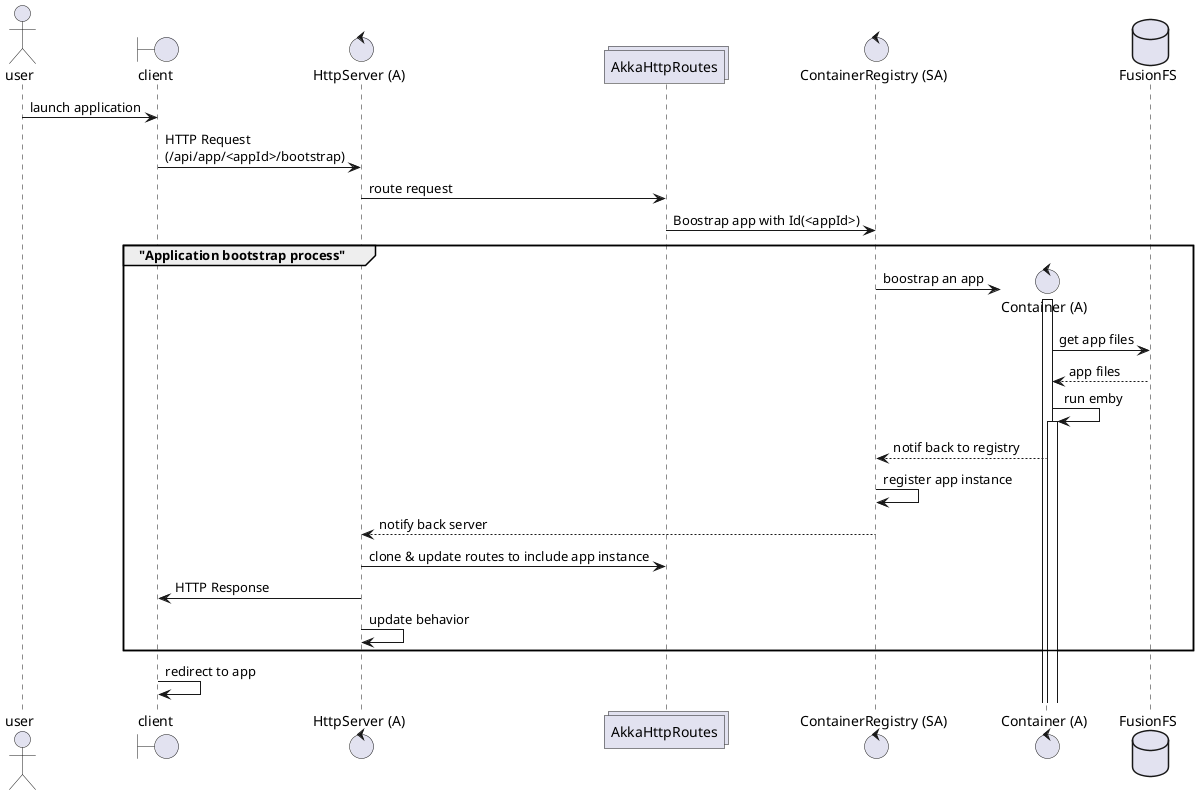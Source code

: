 @startuml emby-start
actor user
boundary client
control "HttpServer (A)" as server
collections AkkaHttpRoutes as routes
control "ContainerRegistry (SA)" as reg
control "Container (A)" as app
database FusionFS as fs

user -> client : launch application
client -> server : HTTP Request\n(/api/app/<appId>/bootstrap)
server -> routes : route request
routes -> reg : Boostrap app with Id(<appId>)
group "Application bootstrap process"
    create app
    reg -> app : boostrap an app
    activate app
    app -> fs : get app files
    app <-- fs : app files
    app -> app : run emby
    activate app
    reg <-- app : notif back to registry
    reg -> reg : register app instance
    server <-- reg : notify back server
    server -> routes : clone & update routes to include app instance
    client <- server : HTTP Response
    server -> server : update behavior
end
client -> client : redirect to app
@enduml

@startuml emby-classic-interact
actor user
boundary client
control "HttpServer (A)" as server
collections AkkaHttpRoutes as routes
control "ContainerRegistry (SA)" as reg
control "Container (A)" as app
collections "SessionManager (SA)" as session
database FusionFS as fs

activate session
activate reg
activate app

user -> client : interact with app
client -> server : HTTP Request\n(/api/app/routing/<sessionId>/...{internal_route})
server -> server : extract raw request & transform to local request
server -> routes : route local request
routes -> reg : get ActorRef
routes <-- reg : ActorRef
routes -> app : forward local request\n(/{internal_route})
app -> app : forward local request\nto local app server
activate app
app --> session : [optionaly] save session state
session --> fs : flush to file
server <-- app : response
deactivate app
client <-- server : HTTP Response
user <-- client : Update display
@enduml

@startuml emby-terminate
actor user
boundary client
control "HttpServer (A)" as server
collections AkkaHttpRoutes as routes
control "ContainerRegistry (SA)" as reg
control "Container (A)" as app

activate app
activate reg

user -> client : terminate application
client -> server : HTTP Request\n(/api/app/<appId>/terminate)
server -> routes : route request
routes -> reg : Stop app with Id(<appId>)
note right of reg : User must own app instance\nor have authorization\nto end any instance
reg -> app : Stop app
destroy app
reg <-- app : notif back to registry
deactivate reg
reg -> reg : update behavior with new ActorRefs list
activate reg
server <-- reg : notify back server
client <- server : HTTP Response
client -> client : redirect to app
@enduml